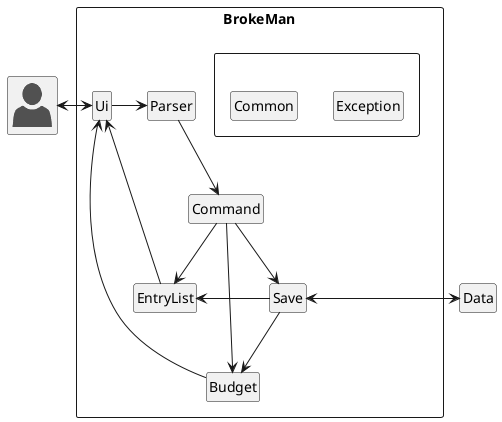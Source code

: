 @startuml
!include <office/Users/user>
hide circle
hide member



Package "BrokeMan"<<Rectangle>>{
    class Ui
    class Command
    class Parser
    class Save
    class EntryList
    class Budget
    Package " " <<Rectangle>> {
        class Exception
        class Common
    }
}

class "<$user>" as User

User <-> Ui
Ui -> Parser
Parser --> Command
Command --> EntryList
Command -left-> Budget
Command -right-> Save
Save <-> Data
Save -left> EntryList
Save --> Budget
EntryList -> Ui
Budget -> Ui
Parser -[hidden]> Common
Common -[hidden]> Exception


@enduml